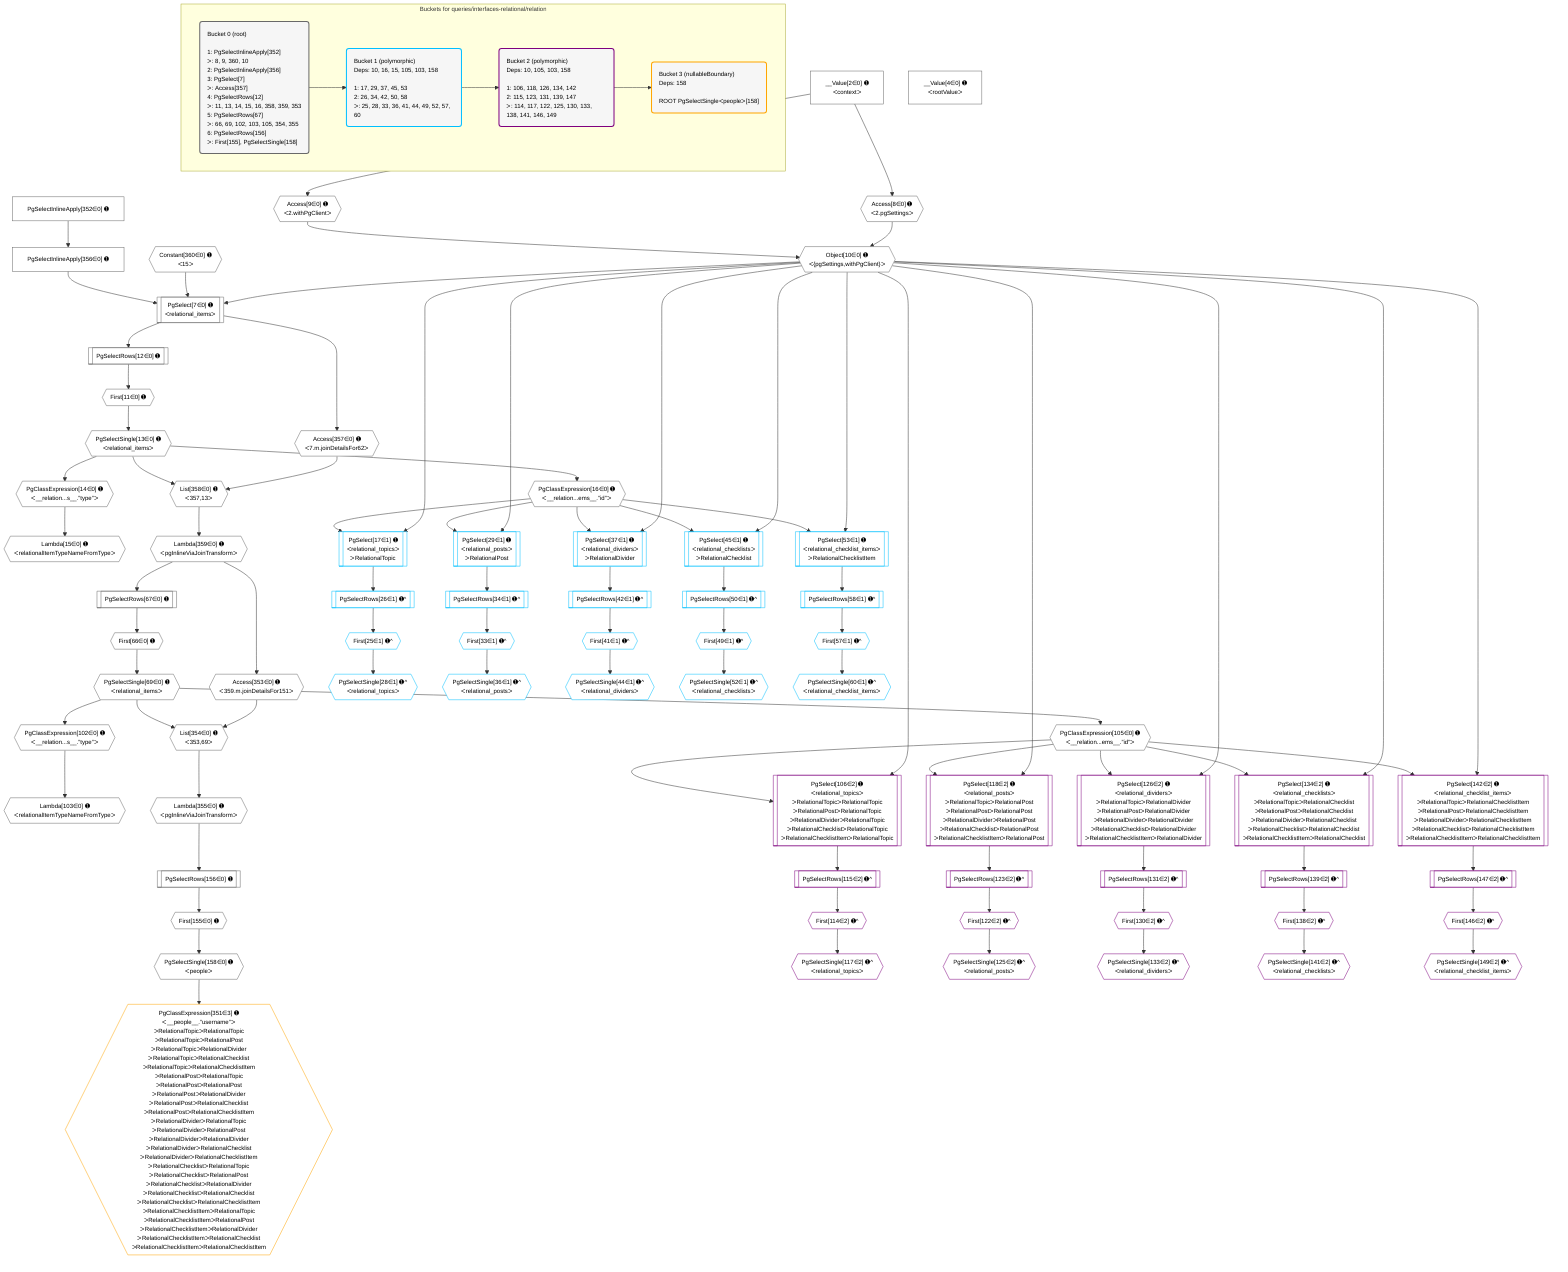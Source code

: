 %%{init: {'themeVariables': { 'fontSize': '12px'}}}%%
graph TD
    classDef path fill:#eee,stroke:#000,color:#000
    classDef plan fill:#fff,stroke-width:1px,color:#000
    classDef itemplan fill:#fff,stroke-width:2px,color:#000
    classDef unbatchedplan fill:#dff,stroke-width:1px,color:#000
    classDef sideeffectplan fill:#fcc,stroke-width:2px,color:#000
    classDef bucket fill:#f6f6f6,color:#000,stroke-width:2px,text-align:left

    subgraph "Buckets for queries/interfaces-relational/relation"
    Bucket0("Bucket 0 (root)<br /><br />1: PgSelectInlineApply[352]<br />ᐳ: 8, 9, 360, 10<br />2: PgSelectInlineApply[356]<br />3: PgSelect[7]<br />ᐳ: Access[357]<br />4: PgSelectRows[12]<br />ᐳ: 11, 13, 14, 15, 16, 358, 359, 353<br />5: PgSelectRows[67]<br />ᐳ: 66, 69, 102, 103, 105, 354, 355<br />6: PgSelectRows[156]<br />ᐳ: First[155], PgSelectSingle[158]"):::bucket
    Bucket1("Bucket 1 (polymorphic)<br />Deps: 10, 16, 15, 105, 103, 158<br /><br />1: 17, 29, 37, 45, 53<br />2: 26, 34, 42, 50, 58<br />ᐳ: 25, 28, 33, 36, 41, 44, 49, 52, 57, 60"):::bucket
    Bucket2("Bucket 2 (polymorphic)<br />Deps: 10, 105, 103, 158<br /><br />1: 106, 118, 126, 134, 142<br />2: 115, 123, 131, 139, 147<br />ᐳ: 114, 117, 122, 125, 130, 133, 138, 141, 146, 149"):::bucket
    Bucket3("Bucket 3 (nullableBoundary)<br />Deps: 158<br /><br />ROOT PgSelectSingleᐸpeopleᐳ[158]"):::bucket
    end
    Bucket0 --> Bucket1
    Bucket1 --> Bucket2
    Bucket2 --> Bucket3

    %% plan dependencies
    PgSelect7[["PgSelect[7∈0] ➊<br />ᐸrelational_itemsᐳ"]]:::plan
    Object10{{"Object[10∈0] ➊<br />ᐸ{pgSettings,withPgClient}ᐳ"}}:::plan
    Constant360{{"Constant[360∈0] ➊<br />ᐸ15ᐳ"}}:::plan
    PgSelectInlineApply356["PgSelectInlineApply[356∈0] ➊"]:::plan
    Object10 & Constant360 & PgSelectInlineApply356 --> PgSelect7
    Access8{{"Access[8∈0] ➊<br />ᐸ2.pgSettingsᐳ"}}:::plan
    Access9{{"Access[9∈0] ➊<br />ᐸ2.withPgClientᐳ"}}:::plan
    Access8 & Access9 --> Object10
    List354{{"List[354∈0] ➊<br />ᐸ353,69ᐳ"}}:::plan
    Access353{{"Access[353∈0] ➊<br />ᐸ359.m.joinDetailsFor151ᐳ"}}:::plan
    PgSelectSingle69{{"PgSelectSingle[69∈0] ➊<br />ᐸrelational_itemsᐳ"}}:::plan
    Access353 & PgSelectSingle69 --> List354
    List358{{"List[358∈0] ➊<br />ᐸ357,13ᐳ"}}:::plan
    Access357{{"Access[357∈0] ➊<br />ᐸ7.m.joinDetailsFor62ᐳ"}}:::plan
    PgSelectSingle13{{"PgSelectSingle[13∈0] ➊<br />ᐸrelational_itemsᐳ"}}:::plan
    Access357 & PgSelectSingle13 --> List358
    __Value2["__Value[2∈0] ➊<br />ᐸcontextᐳ"]:::plan
    __Value2 --> Access8
    __Value2 --> Access9
    First11{{"First[11∈0] ➊"}}:::plan
    PgSelectRows12[["PgSelectRows[12∈0] ➊"]]:::plan
    PgSelectRows12 --> First11
    PgSelect7 --> PgSelectRows12
    First11 --> PgSelectSingle13
    PgClassExpression14{{"PgClassExpression[14∈0] ➊<br />ᐸ__relation...s__.”type”ᐳ"}}:::plan
    PgSelectSingle13 --> PgClassExpression14
    Lambda15{{"Lambda[15∈0] ➊<br />ᐸrelationalItemTypeNameFromTypeᐳ"}}:::plan
    PgClassExpression14 --> Lambda15
    PgClassExpression16{{"PgClassExpression[16∈0] ➊<br />ᐸ__relation...ems__.”id”ᐳ"}}:::plan
    PgSelectSingle13 --> PgClassExpression16
    First66{{"First[66∈0] ➊"}}:::plan
    PgSelectRows67[["PgSelectRows[67∈0] ➊"]]:::plan
    PgSelectRows67 --> First66
    Lambda359{{"Lambda[359∈0] ➊<br />ᐸpgInlineViaJoinTransformᐳ"}}:::plan
    Lambda359 --> PgSelectRows67
    First66 --> PgSelectSingle69
    PgClassExpression102{{"PgClassExpression[102∈0] ➊<br />ᐸ__relation...s__.”type”ᐳ"}}:::plan
    PgSelectSingle69 --> PgClassExpression102
    Lambda103{{"Lambda[103∈0] ➊<br />ᐸrelationalItemTypeNameFromTypeᐳ"}}:::plan
    PgClassExpression102 --> Lambda103
    PgClassExpression105{{"PgClassExpression[105∈0] ➊<br />ᐸ__relation...ems__.”id”ᐳ"}}:::plan
    PgSelectSingle69 --> PgClassExpression105
    First155{{"First[155∈0] ➊"}}:::plan
    PgSelectRows156[["PgSelectRows[156∈0] ➊"]]:::plan
    PgSelectRows156 --> First155
    Lambda355{{"Lambda[355∈0] ➊<br />ᐸpgInlineViaJoinTransformᐳ"}}:::plan
    Lambda355 --> PgSelectRows156
    PgSelectSingle158{{"PgSelectSingle[158∈0] ➊<br />ᐸpeopleᐳ"}}:::plan
    First155 --> PgSelectSingle158
    Lambda359 --> Access353
    List354 --> Lambda355
    PgSelectInlineApply352["PgSelectInlineApply[352∈0] ➊"]:::plan
    PgSelectInlineApply352 --> PgSelectInlineApply356
    PgSelect7 --> Access357
    List358 --> Lambda359
    __Value4["__Value[4∈0] ➊<br />ᐸrootValueᐳ"]:::plan
    PgSelect17[["PgSelect[17∈1] ➊<br />ᐸrelational_topicsᐳ<br />ᐳRelationalTopic"]]:::plan
    Object10 & PgClassExpression16 --> PgSelect17
    PgSelect29[["PgSelect[29∈1] ➊<br />ᐸrelational_postsᐳ<br />ᐳRelationalPost"]]:::plan
    Object10 & PgClassExpression16 --> PgSelect29
    PgSelect37[["PgSelect[37∈1] ➊<br />ᐸrelational_dividersᐳ<br />ᐳRelationalDivider"]]:::plan
    Object10 & PgClassExpression16 --> PgSelect37
    PgSelect45[["PgSelect[45∈1] ➊<br />ᐸrelational_checklistsᐳ<br />ᐳRelationalChecklist"]]:::plan
    Object10 & PgClassExpression16 --> PgSelect45
    PgSelect53[["PgSelect[53∈1] ➊<br />ᐸrelational_checklist_itemsᐳ<br />ᐳRelationalChecklistItem"]]:::plan
    Object10 & PgClassExpression16 --> PgSelect53
    First25{{"First[25∈1] ➊^"}}:::plan
    PgSelectRows26[["PgSelectRows[26∈1] ➊^"]]:::plan
    PgSelectRows26 --> First25
    PgSelect17 --> PgSelectRows26
    PgSelectSingle28{{"PgSelectSingle[28∈1] ➊^<br />ᐸrelational_topicsᐳ"}}:::plan
    First25 --> PgSelectSingle28
    First33{{"First[33∈1] ➊^"}}:::plan
    PgSelectRows34[["PgSelectRows[34∈1] ➊^"]]:::plan
    PgSelectRows34 --> First33
    PgSelect29 --> PgSelectRows34
    PgSelectSingle36{{"PgSelectSingle[36∈1] ➊^<br />ᐸrelational_postsᐳ"}}:::plan
    First33 --> PgSelectSingle36
    First41{{"First[41∈1] ➊^"}}:::plan
    PgSelectRows42[["PgSelectRows[42∈1] ➊^"]]:::plan
    PgSelectRows42 --> First41
    PgSelect37 --> PgSelectRows42
    PgSelectSingle44{{"PgSelectSingle[44∈1] ➊^<br />ᐸrelational_dividersᐳ"}}:::plan
    First41 --> PgSelectSingle44
    First49{{"First[49∈1] ➊^"}}:::plan
    PgSelectRows50[["PgSelectRows[50∈1] ➊^"]]:::plan
    PgSelectRows50 --> First49
    PgSelect45 --> PgSelectRows50
    PgSelectSingle52{{"PgSelectSingle[52∈1] ➊^<br />ᐸrelational_checklistsᐳ"}}:::plan
    First49 --> PgSelectSingle52
    First57{{"First[57∈1] ➊^"}}:::plan
    PgSelectRows58[["PgSelectRows[58∈1] ➊^"]]:::plan
    PgSelectRows58 --> First57
    PgSelect53 --> PgSelectRows58
    PgSelectSingle60{{"PgSelectSingle[60∈1] ➊^<br />ᐸrelational_checklist_itemsᐳ"}}:::plan
    First57 --> PgSelectSingle60
    PgSelect106[["PgSelect[106∈2] ➊<br />ᐸrelational_topicsᐳ<br />ᐳRelationalTopicᐳRelationalTopic<br />ᐳRelationalPostᐳRelationalTopic<br />ᐳRelationalDividerᐳRelationalTopic<br />ᐳRelationalChecklistᐳRelationalTopic<br />ᐳRelationalChecklistItemᐳRelationalTopic"]]:::plan
    Object10 & PgClassExpression105 --> PgSelect106
    PgSelect118[["PgSelect[118∈2] ➊<br />ᐸrelational_postsᐳ<br />ᐳRelationalTopicᐳRelationalPost<br />ᐳRelationalPostᐳRelationalPost<br />ᐳRelationalDividerᐳRelationalPost<br />ᐳRelationalChecklistᐳRelationalPost<br />ᐳRelationalChecklistItemᐳRelationalPost"]]:::plan
    Object10 & PgClassExpression105 --> PgSelect118
    PgSelect126[["PgSelect[126∈2] ➊<br />ᐸrelational_dividersᐳ<br />ᐳRelationalTopicᐳRelationalDivider<br />ᐳRelationalPostᐳRelationalDivider<br />ᐳRelationalDividerᐳRelationalDivider<br />ᐳRelationalChecklistᐳRelationalDivider<br />ᐳRelationalChecklistItemᐳRelationalDivider"]]:::plan
    Object10 & PgClassExpression105 --> PgSelect126
    PgSelect134[["PgSelect[134∈2] ➊<br />ᐸrelational_checklistsᐳ<br />ᐳRelationalTopicᐳRelationalChecklist<br />ᐳRelationalPostᐳRelationalChecklist<br />ᐳRelationalDividerᐳRelationalChecklist<br />ᐳRelationalChecklistᐳRelationalChecklist<br />ᐳRelationalChecklistItemᐳRelationalChecklist"]]:::plan
    Object10 & PgClassExpression105 --> PgSelect134
    PgSelect142[["PgSelect[142∈2] ➊<br />ᐸrelational_checklist_itemsᐳ<br />ᐳRelationalTopicᐳRelationalChecklistItem<br />ᐳRelationalPostᐳRelationalChecklistItem<br />ᐳRelationalDividerᐳRelationalChecklistItem<br />ᐳRelationalChecklistᐳRelationalChecklistItem<br />ᐳRelationalChecklistItemᐳRelationalChecklistItem"]]:::plan
    Object10 & PgClassExpression105 --> PgSelect142
    First114{{"First[114∈2] ➊^"}}:::plan
    PgSelectRows115[["PgSelectRows[115∈2] ➊^"]]:::plan
    PgSelectRows115 --> First114
    PgSelect106 --> PgSelectRows115
    PgSelectSingle117{{"PgSelectSingle[117∈2] ➊^<br />ᐸrelational_topicsᐳ"}}:::plan
    First114 --> PgSelectSingle117
    First122{{"First[122∈2] ➊^"}}:::plan
    PgSelectRows123[["PgSelectRows[123∈2] ➊^"]]:::plan
    PgSelectRows123 --> First122
    PgSelect118 --> PgSelectRows123
    PgSelectSingle125{{"PgSelectSingle[125∈2] ➊^<br />ᐸrelational_postsᐳ"}}:::plan
    First122 --> PgSelectSingle125
    First130{{"First[130∈2] ➊^"}}:::plan
    PgSelectRows131[["PgSelectRows[131∈2] ➊^"]]:::plan
    PgSelectRows131 --> First130
    PgSelect126 --> PgSelectRows131
    PgSelectSingle133{{"PgSelectSingle[133∈2] ➊^<br />ᐸrelational_dividersᐳ"}}:::plan
    First130 --> PgSelectSingle133
    First138{{"First[138∈2] ➊^"}}:::plan
    PgSelectRows139[["PgSelectRows[139∈2] ➊^"]]:::plan
    PgSelectRows139 --> First138
    PgSelect134 --> PgSelectRows139
    PgSelectSingle141{{"PgSelectSingle[141∈2] ➊^<br />ᐸrelational_checklistsᐳ"}}:::plan
    First138 --> PgSelectSingle141
    First146{{"First[146∈2] ➊^"}}:::plan
    PgSelectRows147[["PgSelectRows[147∈2] ➊^"]]:::plan
    PgSelectRows147 --> First146
    PgSelect142 --> PgSelectRows147
    PgSelectSingle149{{"PgSelectSingle[149∈2] ➊^<br />ᐸrelational_checklist_itemsᐳ"}}:::plan
    First146 --> PgSelectSingle149
    PgClassExpression351{{"PgClassExpression[351∈3] ➊<br />ᐸ__people__.”username”ᐳ<br />ᐳRelationalTopicᐳRelationalTopic<br />ᐳRelationalTopicᐳRelationalPost<br />ᐳRelationalTopicᐳRelationalDivider<br />ᐳRelationalTopicᐳRelationalChecklist<br />ᐳRelationalTopicᐳRelationalChecklistItem<br />ᐳRelationalPostᐳRelationalTopic<br />ᐳRelationalPostᐳRelationalPost<br />ᐳRelationalPostᐳRelationalDivider<br />ᐳRelationalPostᐳRelationalChecklist<br />ᐳRelationalPostᐳRelationalChecklistItem<br />ᐳRelationalDividerᐳRelationalTopic<br />ᐳRelationalDividerᐳRelationalPost<br />ᐳRelationalDividerᐳRelationalDivider<br />ᐳRelationalDividerᐳRelationalChecklist<br />ᐳRelationalDividerᐳRelationalChecklistItem<br />ᐳRelationalChecklistᐳRelationalTopic<br />ᐳRelationalChecklistᐳRelationalPost<br />ᐳRelationalChecklistᐳRelationalDivider<br />ᐳRelationalChecklistᐳRelationalChecklist<br />ᐳRelationalChecklistᐳRelationalChecklistItem<br />ᐳRelationalChecklistItemᐳRelationalTopic<br />ᐳRelationalChecklistItemᐳRelationalPost<br />ᐳRelationalChecklistItemᐳRelationalDivider<br />ᐳRelationalChecklistItemᐳRelationalChecklist<br />ᐳRelationalChecklistItemᐳRelationalChecklistItem"}}:::plan
    PgSelectSingle158 --> PgClassExpression351

    %% define steps
    classDef bucket0 stroke:#696969
    class Bucket0,__Value2,__Value4,PgSelect7,Access8,Access9,Object10,First11,PgSelectRows12,PgSelectSingle13,PgClassExpression14,Lambda15,PgClassExpression16,First66,PgSelectRows67,PgSelectSingle69,PgClassExpression102,Lambda103,PgClassExpression105,First155,PgSelectRows156,PgSelectSingle158,PgSelectInlineApply352,Access353,List354,Lambda355,PgSelectInlineApply356,Access357,List358,Lambda359,Constant360 bucket0
    classDef bucket1 stroke:#00bfff
    class Bucket1,PgSelect17,First25,PgSelectRows26,PgSelectSingle28,PgSelect29,First33,PgSelectRows34,PgSelectSingle36,PgSelect37,First41,PgSelectRows42,PgSelectSingle44,PgSelect45,First49,PgSelectRows50,PgSelectSingle52,PgSelect53,First57,PgSelectRows58,PgSelectSingle60 bucket1
    classDef bucket2 stroke:#7f007f
    class Bucket2,PgSelect106,First114,PgSelectRows115,PgSelectSingle117,PgSelect118,First122,PgSelectRows123,PgSelectSingle125,PgSelect126,First130,PgSelectRows131,PgSelectSingle133,PgSelect134,First138,PgSelectRows139,PgSelectSingle141,PgSelect142,First146,PgSelectRows147,PgSelectSingle149 bucket2
    classDef bucket3 stroke:#ffa500
    class Bucket3,PgClassExpression351 bucket3